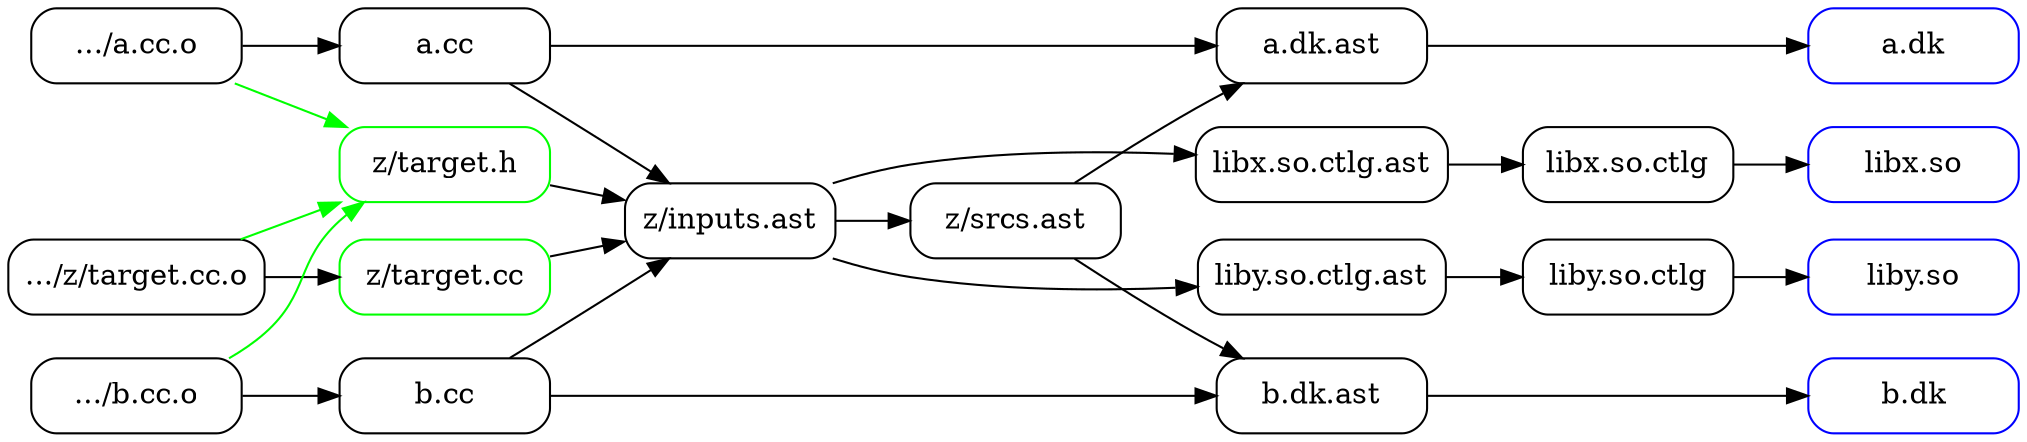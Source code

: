 digraph {
  graph [ rankdir = LR, dir = back ];
  node [ shape = rect, style = rounded, width = 1.4 ];

  "a.dk" [ color = blue ];
  "b.dk" [ color = blue ];
  "libx.so" [ color = blue ];
  "liby.so" [ color = blue ];
  "z/target.h" [ color = green ];
  "z/target.cc" [ color = green ];

  ".../z/target.cc.o" -> "z/target.cc" [ weight = 3 ];
  ".../z/target.cc.o" -> "z/target.h" [ color = green ];

  ".../a.cc.o" -> "a.cc" [ weight = 3 ]
  ".../a.cc.o" -> "z/target.h" [ color = green ];

  ".../b.cc.o" -> "b.cc" [ weight = 3 ];
  ".../b.cc.o" -> "z/target.h" [ color = green ];

  "z/target.h" -> "z/inputs.ast";
  "z/target.cc" -> "z/inputs.ast";

  "a.cc" -> "z/inputs.ast";
  "a.cc" -> "a.dk.ast" [ weight = 3 ];
  
  "b.cc" -> "z/inputs.ast";
  "b.cc" -> "b.dk.ast" [ weight = 3 ];
  
  "z/inputs.ast" -> "z/srcs.ast";
  "z/inputs.ast" -> "libx.so.ctlg.ast";
  "z/inputs.ast" -> "liby.so.ctlg.ast";

  "z/srcs.ast" -> "a.dk.ast" -> "a.dk";
  "z/srcs.ast" -> "b.dk.ast" -> "b.dk";

  "libx.so.ctlg.ast" -> "libx.so.ctlg" -> "libx.so";
  "liby.so.ctlg.ast" -> "liby.so.ctlg" -> "liby.so";

  // layout control below
  subgraph {
    graph [ rank = same ];
    "a.dk.ast";
    "b.dk.ast";
    "libx.so.ctlg.ast";
    "liby.so.ctlg.ast";
  }
  subgraph {
    graph [ rank = same ];
    "a.dk";
    "b.dk";
    "libx.so";
    "liby.so";
  }
  "libx.so.ctlg.ast" -> "liby.so.ctlg.ast" [ color = red, style = invis ];
  "z/srcs.ast" -> "libx.so.ctlg.ast" [ color = red, style = invis ];
  "z/srcs.ast" -> "liby.so.ctlg.ast" [ color = red, style = invis ];
}
